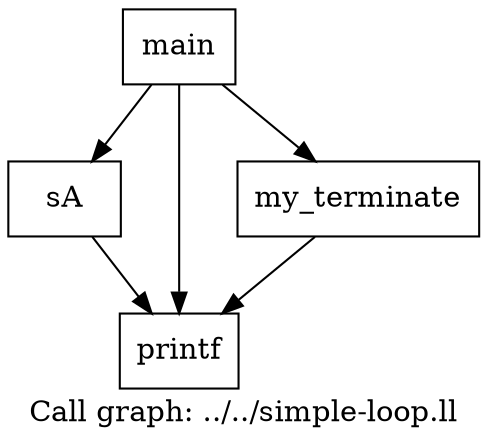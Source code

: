 digraph "Call graph: ../../simple-loop.ll" {
	label="Call graph: ../../simple-loop.ll";

	Node0x564207198800 [shape=record,label="{sA}"];
	Node0x564207198800 -> Node0x5642071988b0;
	Node0x5642071988b0 [shape=record,label="{printf}"];
	Node0x564207198dd0 [shape=record,label="{my_terminate}"];
	Node0x564207198dd0 -> Node0x5642071988b0;
	Node0x564207198f30 [shape=record,label="{main}"];
	Node0x564207198f30 -> Node0x564207198800;
	Node0x564207198f30 -> Node0x5642071988b0;
	Node0x564207198f30 -> Node0x564207198dd0;
}

